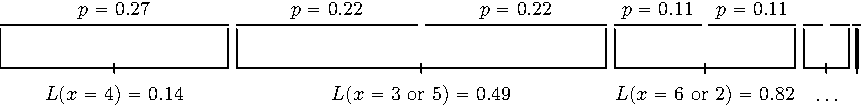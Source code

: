 import graph;
import math;

real xmin=0;
real xmax=1;

real ymin= -1;
real ymax= 1;

unitsize(6*2.54cm/(xmax-xmin));
defaultpen(fontsize(10pt));

int n=8;
real p=0.5;
real q=1-p;

real log_gamma(real x)
{
  return log(gamma(x));
}

real log_multinomial(int [] counts, real [] probs) {
  int total=0;
  real log_ans = 0;

  for (int k=0; k<counts.length; ++k) { total += counts[k]; }
  
  log_ans += log_gamma(total+1);

  for (int k=0; k<counts.length; ++k) {
    log_ans -= log_gamma(counts[k]+1);
    log_ans += counts[k]*log(probs[k]);
  }
  return log_ans;
}

real multinomial(int [] counts, real [] probs) {
  return exp(log_multinomial(counts,probs));
}

real eps=1e-6;

bool eq(real a, real b)
{
  return fabs(b-a)<eps;
}

real [] probs = {};
real [] cprobs = {};
real [] lucks = {};
int [] xs = {};
int [] ys;

for (int x=0; x<=n; ++x) {
  int [] multinomial_counts = {x,n-x};
  real [] multinomial_probs = {p,1-p};
  real p=multinomial(multinomial_counts,multinomial_probs);
  xs.push(x);
  probs.push(p);
  lucks.push(0);
  cprobs.push(0);
}

string fmt(real x,int n)
{
  if (x < 0) return "-" + fmt(-x,n);
  for (int i=0; i<n; ++i) x *= 10;
  string ans=string(floor(x+0.5));
  while (length(ans) < n+1) {
    ans = "0" + ans;
  }
  ans = insert(ans,length(ans)-n,".");
  return ans;
}

bool order(int x,int y) { return probs[x] > probs[y]; }

ys=sort(xs,order);

int i=0;
while (i < ys.length) {
  int j=i;
  while (j+1 < ys.length && eq(probs[ys[j+1]],probs[ys[i]])) { ++j; }
  real luck=(i>0?cprobs[ys[i-1]]:0)+probs[ys[i]]*(j-i+1)/2.0;
  while (i<=j) {
    cprobs[ys[i]]=(i>0?cprobs[ys[i-1]]:0)+probs[ys[i]];
    lucks[ys[i]]=luck;
    ++i;
  }
}

pair narrow(pair range,real h)
{
  return (min(range.y,range.x+h),max(range.x,range.y-h));
}

void interval(int k)
{
  pair range=(cprobs[ys[k]]-probs[ys[k]],cprobs[ys[k]]);
  real h=0.005;
  pair narrowed=narrow(range,h);
  real luck=lucks[ys[k]];
  real lucky=0.05;

  draw((narrowed.x,lucky*2)--(narrowed.y,lucky*2));
  if (range.y-range.x > 0.1) {
    label("$p="+fmt(probs[ys[k]],2)+"$",((range.x+range.y)/2,lucky*2),N);
  }
  if (k == 0 || luck != lucks[ys[k-1]]) {
    int w=0;
    while (k+w < ys.length && lucks[ys[k+w]] == lucks[ys[k]]) ++w;
    pair luck_range=(range.x,range.x+w*probs[ys[k]]);
    pair luck_narrowed=narrow(luck_range,h);
    draw((luck_narrowed.x,lucky*2-h)--(luck_narrowed.x,lucky)--(luck,lucky)--(luck_narrowed.y,lucky)--(luck_narrowed.y,lucky*2-h));

    draw((luck,lucky-h)--(luck,lucky+h));
    //    draw((0,-(lucks.length-k)*h)--(luck,-(lucks.length-k)*h));

    if (luck_range.y - luck_range.x > 0.1) {
      string L="L";
      L=L+"(x=";
      for (int el=0; el<w; ++el) {
	if (el > 0) L=L+"\mbox{ or }";
	L=L+string(ys[k+el]);
      }
      L=L+")";
      label("$"+L+"="+fmt(luck,2)+"$",(luck,0),N);
    } else if (luck_range.y - luck_range.x > 0.01) {
      label("$\cdots$",(luck,0),N);      
    }

    //    dot((luck,lucky));
    //    draw((luck,lucky)--(narrowed.x,lucky));
    //    draw((narrowed.x,lucky)--(narrowed.x,lucky-h));
    //    draw((luck,lucky)--(narrowed.y,lucky));
    //    draw((narrowed.y,lucky)--(narrowed.y,lucky-h));
  }
}

//draw((0,0)--(-0.25,0),arrow=Arrow(TeXHead));
//draw((1,0)--(1.25,0),arrow=Arrow(TeXHead));
for (int k=0; k<ys.length; ++k) {
  interval(k);
}


// dot((x+h,g2(x+h)));
